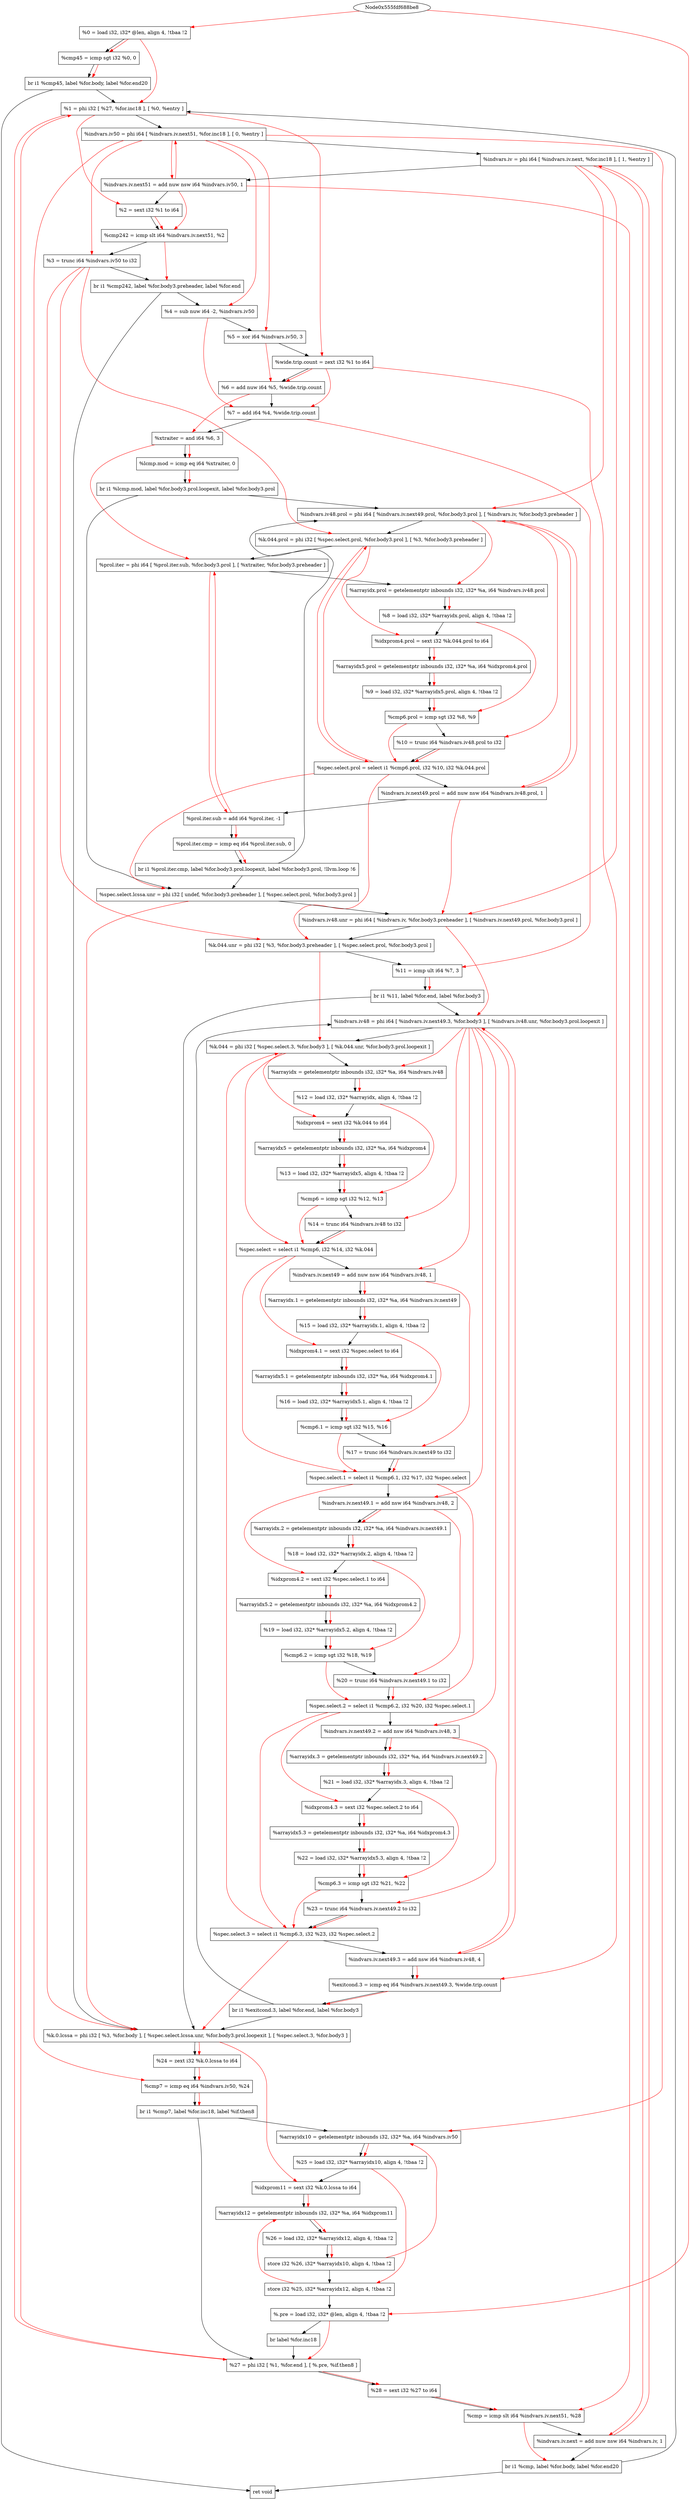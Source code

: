 digraph "CDFG for'func' function" {
	Node0x555fdf689088[shape=record, label="  %0 = load i32, i32* @len, align 4, !tbaa !2"];
	Node0x555fdf689fe0[shape=record, label="  %cmp45 = icmp sgt i32 %0, 0"];
	Node0x555fdf613db8[shape=record, label="  br i1 %cmp45, label %for.body, label %for.end20"];
	Node0x555fdf68a2f8[shape=record, label="  %1 = phi i32 [ %27, %for.inc18 ], [ %0, %entry ]"];
	Node0x555fdf68a4a8[shape=record, label="  %indvars.iv50 = phi i64 [ %indvars.iv.next51, %for.inc18 ], [ 0, %entry ]"];
	Node0x555fdf68a668[shape=record, label="  %indvars.iv = phi i64 [ %indvars.iv.next, %for.inc18 ], [ 1, %entry ]"];
	Node0x555fdf68a790[shape=record, label="  %indvars.iv.next51 = add nuw nsw i64 %indvars.iv50, 1"];
	Node0x555fdf68a458[shape=record, label="  %2 = sext i32 %1 to i64"];
	Node0x555fdf68a860[shape=record, label="  %cmp242 = icmp slt i64 %indvars.iv.next51, %2"];
	Node0x555fdf68a8b8[shape=record, label="  %3 = trunc i64 %indvars.iv50 to i32"];
	Node0x555fdf61f228[shape=record, label="  br i1 %cmp242, label %for.body3.preheader, label %for.end"];
	Node0x555fdf68aab0[shape=record, label="  %4 = sub nuw i64 -2, %indvars.iv50"];
	Node0x555fdf68ab70[shape=record, label="  %5 = xor i64 %indvars.iv50, 3"];
	Node0x555fdf68a968[shape=record, label="  %wide.trip.count = zext i32 %1 to i64"];
	Node0x555fdf68ade0[shape=record, label="  %6 = add nuw i64 %5, %wide.trip.count"];
	Node0x555fdf68ae50[shape=record, label="  %7 = add i64 %4, %wide.trip.count"];
	Node0x555fdf68aec0[shape=record, label="  %xtraiter = and i64 %6, 3"];
	Node0x555fdf68af30[shape=record, label="  %lcmp.mod = icmp eq i64 %xtraiter, 0"];
	Node0x555fdf61f348[shape=record, label="  br i1 %lcmp.mod, label %for.body3.prol.loopexit, label %for.body3.prol"];
	Node0x555fdf68b248[shape=record, label="  %indvars.iv48.prol = phi i64 [ %indvars.iv.next49.prol, %for.body3.prol ], [ %indvars.iv, %for.body3.preheader ]"];
	Node0x555fdf68b3f8[shape=record, label="  %k.044.prol = phi i32 [ %spec.select.prol, %for.body3.prol ], [ %3, %for.body3.preheader ]"];
	Node0x555fdf68b588[shape=record, label="  %prol.iter = phi i64 [ %prol.iter.sub, %for.body3.prol ], [ %xtraiter, %for.body3.preheader ]"];
	Node0x555fdf68b680[shape=record, label="  %arrayidx.prol = getelementptr inbounds i32, i32* %a, i64 %indvars.iv48.prol"];
	Node0x555fdf68b6e8[shape=record, label="  %8 = load i32, i32* %arrayidx.prol, align 4, !tbaa !2"];
	Node0x555fdf68bd58[shape=record, label="  %idxprom4.prol = sext i32 %k.044.prol to i64"];
	Node0x555fdf68bdd0[shape=record, label="  %arrayidx5.prol = getelementptr inbounds i32, i32* %a, i64 %idxprom4.prol"];
	Node0x555fdf68be68[shape=record, label="  %9 = load i32, i32* %arrayidx5.prol, align 4, !tbaa !2"];
	Node0x555fdf68bee0[shape=record, label="  %cmp6.prol = icmp sgt i32 %8, %9"];
	Node0x555fdf68bfc8[shape=record, label="  %10 = trunc i64 %indvars.iv48.prol to i32"];
	Node0x555fdf61f588[shape=record, label="  %spec.select.prol = select i1 %cmp6.prol, i32 %10, i32 %k.044.prol"];
	Node0x555fdf68c360[shape=record, label="  %indvars.iv.next49.prol = add nuw nsw i64 %indvars.iv48.prol, 1"];
	Node0x555fdf68c3d0[shape=record, label="  %prol.iter.sub = add i64 %prol.iter, -1"];
	Node0x555fdf68c440[shape=record, label="  %prol.iter.cmp = icmp eq i64 %prol.iter.sub, 0"];
	Node0x555fdf68c4c8[shape=record, label="  br i1 %prol.iter.cmp, label %for.body3.prol.loopexit, label %for.body3.prol, !llvm.loop !6"];
	Node0x555fdf68aaf8[shape=record, label="  %spec.select.lcssa.unr = phi i32 [ undef, %for.body3.preheader ], [ %spec.select.prol, %for.body3.prol ]"];
	Node0x555fdf68cab8[shape=record, label="  %indvars.iv48.unr = phi i64 [ %indvars.iv, %for.body3.preheader ], [ %indvars.iv.next49.prol, %for.body3.prol ]"];
	Node0x555fdf68cb88[shape=record, label="  %k.044.unr = phi i32 [ %3, %for.body3.preheader ], [ %spec.select.prol, %for.body3.prol ]"];
	Node0x555fdf68cc50[shape=record, label="  %11 = icmp ult i64 %7, 3"];
	Node0x555fdf68cd28[shape=record, label="  br i1 %11, label %for.end, label %for.body3"];
	Node0x555fdf68cdd8[shape=record, label="  %indvars.iv48 = phi i64 [ %indvars.iv.next49.3, %for.body3 ], [ %indvars.iv48.unr, %for.body3.prol.loopexit ]"];
	Node0x555fdf68cf08[shape=record, label="  %k.044 = phi i32 [ %spec.select.3, %for.body3 ], [ %k.044.unr, %for.body3.prol.loopexit ]"];
	Node0x555fdf68cff0[shape=record, label="  %arrayidx = getelementptr inbounds i32, i32* %a, i64 %indvars.iv48"];
	Node0x555fdf68b118[shape=record, label="  %12 = load i32, i32* %arrayidx, align 4, !tbaa !2"];
	Node0x555fdf68b358[shape=record, label="  %idxprom4 = sext i32 %k.044 to i64"];
	Node0x555fdf68d070[shape=record, label="  %arrayidx5 = getelementptr inbounds i32, i32* %a, i64 %idxprom4"];
	Node0x555fdf68d108[shape=record, label="  %13 = load i32, i32* %arrayidx5, align 4, !tbaa !2"];
	Node0x555fdf68d180[shape=record, label="  %cmp6 = icmp sgt i32 %12, %13"];
	Node0x555fdf68d1f8[shape=record, label="  %14 = trunc i64 %indvars.iv48 to i32"];
	Node0x555fdf68d288[shape=record, label="  %spec.select = select i1 %cmp6, i32 %14, i32 %k.044"];
	Node0x555fdf68d360[shape=record, label="  %indvars.iv.next49 = add nuw nsw i64 %indvars.iv48, 1"];
	Node0x555fdf68d460[shape=record, label="  %arrayidx.1 = getelementptr inbounds i32, i32* %a, i64 %indvars.iv.next49"];
	Node0x555fdf68dcd8[shape=record, label="  %15 = load i32, i32* %arrayidx.1, align 4, !tbaa !2"];
	Node0x555fdf68dd38[shape=record, label="  %idxprom4.1 = sext i32 %spec.select to i64"];
	Node0x555fdf68ddb0[shape=record, label="  %arrayidx5.1 = getelementptr inbounds i32, i32* %a, i64 %idxprom4.1"];
	Node0x555fdf68de48[shape=record, label="  %16 = load i32, i32* %arrayidx5.1, align 4, !tbaa !2"];
	Node0x555fdf68dec0[shape=record, label="  %cmp6.1 = icmp sgt i32 %15, %16"];
	Node0x555fdf68df98[shape=record, label="  %17 = trunc i64 %indvars.iv.next49 to i32"];
	Node0x555fdf61f468[shape=record, label="  %spec.select.1 = select i1 %cmp6.1, i32 %17, i32 %spec.select"];
	Node0x555fdf68e010[shape=record, label="  %indvars.iv.next49.1 = add nsw i64 %indvars.iv48, 2"];
	Node0x555fdf68e110[shape=record, label="  %arrayidx.2 = getelementptr inbounds i32, i32* %a, i64 %indvars.iv.next49.1"];
	Node0x555fdf68e178[shape=record, label="  %18 = load i32, i32* %arrayidx.2, align 4, !tbaa !2"];
	Node0x555fdf68e1d8[shape=record, label="  %idxprom4.2 = sext i32 %spec.select.1 to i64"];
	Node0x555fdf68e250[shape=record, label="  %arrayidx5.2 = getelementptr inbounds i32, i32* %a, i64 %idxprom4.2"];
	Node0x555fdf68e908[shape=record, label="  %19 = load i32, i32* %arrayidx5.2, align 4, !tbaa !2"];
	Node0x555fdf68e980[shape=record, label="  %cmp6.2 = icmp sgt i32 %18, %19"];
	Node0x555fdf68ea58[shape=record, label="  %20 = trunc i64 %indvars.iv.next49.1 to i32"];
	Node0x555fdf68eae8[shape=record, label="  %spec.select.2 = select i1 %cmp6.2, i32 %20, i32 %spec.select.1"];
	Node0x555fdf68eb60[shape=record, label="  %indvars.iv.next49.2 = add nsw i64 %indvars.iv48, 3"];
	Node0x555fdf68ec30[shape=record, label="  %arrayidx.3 = getelementptr inbounds i32, i32* %a, i64 %indvars.iv.next49.2"];
	Node0x555fdf68ec98[shape=record, label="  %21 = load i32, i32* %arrayidx.3, align 4, !tbaa !2"];
	Node0x555fdf68ecf8[shape=record, label="  %idxprom4.3 = sext i32 %spec.select.2 to i64"];
	Node0x555fdf68ed70[shape=record, label="  %arrayidx5.3 = getelementptr inbounds i32, i32* %a, i64 %idxprom4.3"];
	Node0x555fdf68ee08[shape=record, label="  %22 = load i32, i32* %arrayidx5.3, align 4, !tbaa !2"];
	Node0x555fdf68ee80[shape=record, label="  %cmp6.3 = icmp sgt i32 %21, %22"];
	Node0x555fdf68ef58[shape=record, label="  %23 = trunc i64 %indvars.iv.next49.2 to i32"];
	Node0x555fdf68efe8[shape=record, label="  %spec.select.3 = select i1 %cmp6.3, i32 %23, i32 %spec.select.2"];
	Node0x555fdf68f060[shape=record, label="  %indvars.iv.next49.3 = add nsw i64 %indvars.iv48, 4"];
	Node0x555fdf68f0d0[shape=record, label="  %exitcond.3 = icmp eq i64 %indvars.iv.next49.3, %wide.trip.count"];
	Node0x555fdf68f158[shape=record, label="  br i1 %exitcond.3, label %for.end, label %for.body3"];
	Node0x555fdf68f1a8[shape=record, label="  %k.0.lcssa = phi i32 [ %3, %for.body ], [ %spec.select.lcssa.unr, %for.body3.prol.loopexit ], [ %spec.select.3, %for.body3 ]"];
	Node0x555fdf68aa38[shape=record, label="  %24 = zext i32 %k.0.lcssa to i64"];
	Node0x555fdf68f290[shape=record, label="  %cmp7 = icmp eq i64 %indvars.iv50, %24"];
	Node0x555fdf68f368[shape=record, label="  br i1 %cmp7, label %for.inc18, label %if.then8"];
	Node0x555fdf68f3e0[shape=record, label="  %arrayidx10 = getelementptr inbounds i32, i32* %a, i64 %indvars.iv50"];
	Node0x555fdf68b068[shape=record, label="  %25 = load i32, i32* %arrayidx10, align 4, !tbaa !2"];
	Node0x555fdf68b4d8[shape=record, label="  %idxprom11 = sext i32 %k.0.lcssa to i64"];
	Node0x555fdf68f490[shape=record, label="  %arrayidx12 = getelementptr inbounds i32, i32* %a, i64 %idxprom11"];
	Node0x555fdf68f528[shape=record, label="  %26 = load i32, i32* %arrayidx12, align 4, !tbaa !2"];
	Node0x555fdf68f5a0[shape=record, label="  store i32 %26, i32* %arrayidx10, align 4, !tbaa !2"];
	Node0x555fdf68f620[shape=record, label="  store i32 %25, i32* %arrayidx12, align 4, !tbaa !2"];
	Node0x555fdf68f688[shape=record, label="  %.pre = load i32, i32* @len, align 4, !tbaa !2"];
	Node0x555fdf68f708[shape=record, label="  br label %for.inc18"];
	Node0x555fdf68f758[shape=record, label="  %27 = phi i32 [ %1, %for.end ], [ %.pre, %if.then8 ]"];
	Node0x555fdf68a0d8[shape=record, label="  %28 = sext i32 %27 to i64"];
	Node0x555fdf68f850[shape=record, label="  %cmp = icmp slt i64 %indvars.iv.next51, %28"];
	Node0x555fdf68f8e0[shape=record, label="  %indvars.iv.next = add nuw nsw i64 %indvars.iv, 1"];
	Node0x555fdf68f968[shape=record, label="  br i1 %cmp, label %for.body, label %for.end20"];
	Node0x555fdf68a230[shape=record, label="  ret void"];
	Node0x555fdf689088 -> Node0x555fdf689fe0
	Node0x555fdf689fe0 -> Node0x555fdf613db8
	Node0x555fdf613db8 -> Node0x555fdf68a2f8
	Node0x555fdf613db8 -> Node0x555fdf68a230
	Node0x555fdf68a2f8 -> Node0x555fdf68a4a8
	Node0x555fdf68a4a8 -> Node0x555fdf68a668
	Node0x555fdf68a668 -> Node0x555fdf68a790
	Node0x555fdf68a790 -> Node0x555fdf68a458
	Node0x555fdf68a458 -> Node0x555fdf68a860
	Node0x555fdf68a860 -> Node0x555fdf68a8b8
	Node0x555fdf68a8b8 -> Node0x555fdf61f228
	Node0x555fdf61f228 -> Node0x555fdf68aab0
	Node0x555fdf61f228 -> Node0x555fdf68f1a8
	Node0x555fdf68aab0 -> Node0x555fdf68ab70
	Node0x555fdf68ab70 -> Node0x555fdf68a968
	Node0x555fdf68a968 -> Node0x555fdf68ade0
	Node0x555fdf68ade0 -> Node0x555fdf68ae50
	Node0x555fdf68ae50 -> Node0x555fdf68aec0
	Node0x555fdf68aec0 -> Node0x555fdf68af30
	Node0x555fdf68af30 -> Node0x555fdf61f348
	Node0x555fdf61f348 -> Node0x555fdf68aaf8
	Node0x555fdf61f348 -> Node0x555fdf68b248
	Node0x555fdf68b248 -> Node0x555fdf68b3f8
	Node0x555fdf68b3f8 -> Node0x555fdf68b588
	Node0x555fdf68b588 -> Node0x555fdf68b680
	Node0x555fdf68b680 -> Node0x555fdf68b6e8
	Node0x555fdf68b6e8 -> Node0x555fdf68bd58
	Node0x555fdf68bd58 -> Node0x555fdf68bdd0
	Node0x555fdf68bdd0 -> Node0x555fdf68be68
	Node0x555fdf68be68 -> Node0x555fdf68bee0
	Node0x555fdf68bee0 -> Node0x555fdf68bfc8
	Node0x555fdf68bfc8 -> Node0x555fdf61f588
	Node0x555fdf61f588 -> Node0x555fdf68c360
	Node0x555fdf68c360 -> Node0x555fdf68c3d0
	Node0x555fdf68c3d0 -> Node0x555fdf68c440
	Node0x555fdf68c440 -> Node0x555fdf68c4c8
	Node0x555fdf68c4c8 -> Node0x555fdf68aaf8
	Node0x555fdf68c4c8 -> Node0x555fdf68b248
	Node0x555fdf68aaf8 -> Node0x555fdf68cab8
	Node0x555fdf68cab8 -> Node0x555fdf68cb88
	Node0x555fdf68cb88 -> Node0x555fdf68cc50
	Node0x555fdf68cc50 -> Node0x555fdf68cd28
	Node0x555fdf68cd28 -> Node0x555fdf68f1a8
	Node0x555fdf68cd28 -> Node0x555fdf68cdd8
	Node0x555fdf68cdd8 -> Node0x555fdf68cf08
	Node0x555fdf68cf08 -> Node0x555fdf68cff0
	Node0x555fdf68cff0 -> Node0x555fdf68b118
	Node0x555fdf68b118 -> Node0x555fdf68b358
	Node0x555fdf68b358 -> Node0x555fdf68d070
	Node0x555fdf68d070 -> Node0x555fdf68d108
	Node0x555fdf68d108 -> Node0x555fdf68d180
	Node0x555fdf68d180 -> Node0x555fdf68d1f8
	Node0x555fdf68d1f8 -> Node0x555fdf68d288
	Node0x555fdf68d288 -> Node0x555fdf68d360
	Node0x555fdf68d360 -> Node0x555fdf68d460
	Node0x555fdf68d460 -> Node0x555fdf68dcd8
	Node0x555fdf68dcd8 -> Node0x555fdf68dd38
	Node0x555fdf68dd38 -> Node0x555fdf68ddb0
	Node0x555fdf68ddb0 -> Node0x555fdf68de48
	Node0x555fdf68de48 -> Node0x555fdf68dec0
	Node0x555fdf68dec0 -> Node0x555fdf68df98
	Node0x555fdf68df98 -> Node0x555fdf61f468
	Node0x555fdf61f468 -> Node0x555fdf68e010
	Node0x555fdf68e010 -> Node0x555fdf68e110
	Node0x555fdf68e110 -> Node0x555fdf68e178
	Node0x555fdf68e178 -> Node0x555fdf68e1d8
	Node0x555fdf68e1d8 -> Node0x555fdf68e250
	Node0x555fdf68e250 -> Node0x555fdf68e908
	Node0x555fdf68e908 -> Node0x555fdf68e980
	Node0x555fdf68e980 -> Node0x555fdf68ea58
	Node0x555fdf68ea58 -> Node0x555fdf68eae8
	Node0x555fdf68eae8 -> Node0x555fdf68eb60
	Node0x555fdf68eb60 -> Node0x555fdf68ec30
	Node0x555fdf68ec30 -> Node0x555fdf68ec98
	Node0x555fdf68ec98 -> Node0x555fdf68ecf8
	Node0x555fdf68ecf8 -> Node0x555fdf68ed70
	Node0x555fdf68ed70 -> Node0x555fdf68ee08
	Node0x555fdf68ee08 -> Node0x555fdf68ee80
	Node0x555fdf68ee80 -> Node0x555fdf68ef58
	Node0x555fdf68ef58 -> Node0x555fdf68efe8
	Node0x555fdf68efe8 -> Node0x555fdf68f060
	Node0x555fdf68f060 -> Node0x555fdf68f0d0
	Node0x555fdf68f0d0 -> Node0x555fdf68f158
	Node0x555fdf68f158 -> Node0x555fdf68f1a8
	Node0x555fdf68f158 -> Node0x555fdf68cdd8
	Node0x555fdf68f1a8 -> Node0x555fdf68aa38
	Node0x555fdf68aa38 -> Node0x555fdf68f290
	Node0x555fdf68f290 -> Node0x555fdf68f368
	Node0x555fdf68f368 -> Node0x555fdf68f758
	Node0x555fdf68f368 -> Node0x555fdf68f3e0
	Node0x555fdf68f3e0 -> Node0x555fdf68b068
	Node0x555fdf68b068 -> Node0x555fdf68b4d8
	Node0x555fdf68b4d8 -> Node0x555fdf68f490
	Node0x555fdf68f490 -> Node0x555fdf68f528
	Node0x555fdf68f528 -> Node0x555fdf68f5a0
	Node0x555fdf68f5a0 -> Node0x555fdf68f620
	Node0x555fdf68f620 -> Node0x555fdf68f688
	Node0x555fdf68f688 -> Node0x555fdf68f708
	Node0x555fdf68f708 -> Node0x555fdf68f758
	Node0x555fdf68f758 -> Node0x555fdf68a0d8
	Node0x555fdf68a0d8 -> Node0x555fdf68f850
	Node0x555fdf68f850 -> Node0x555fdf68f8e0
	Node0x555fdf68f8e0 -> Node0x555fdf68f968
	Node0x555fdf68f968 -> Node0x555fdf68a2f8
	Node0x555fdf68f968 -> Node0x555fdf68a230
edge [color=red]
	Node0x555fdf688be8 -> Node0x555fdf689088
	Node0x555fdf689088 -> Node0x555fdf689fe0
	Node0x555fdf689fe0 -> Node0x555fdf613db8
	Node0x555fdf68f758 -> Node0x555fdf68a2f8
	Node0x555fdf689088 -> Node0x555fdf68a2f8
	Node0x555fdf68a790 -> Node0x555fdf68a4a8
	Node0x555fdf68f8e0 -> Node0x555fdf68a668
	Node0x555fdf68a4a8 -> Node0x555fdf68a790
	Node0x555fdf68a2f8 -> Node0x555fdf68a458
	Node0x555fdf68a790 -> Node0x555fdf68a860
	Node0x555fdf68a458 -> Node0x555fdf68a860
	Node0x555fdf68a4a8 -> Node0x555fdf68a8b8
	Node0x555fdf68a860 -> Node0x555fdf61f228
	Node0x555fdf68a4a8 -> Node0x555fdf68aab0
	Node0x555fdf68a4a8 -> Node0x555fdf68ab70
	Node0x555fdf68a2f8 -> Node0x555fdf68a968
	Node0x555fdf68ab70 -> Node0x555fdf68ade0
	Node0x555fdf68a968 -> Node0x555fdf68ade0
	Node0x555fdf68aab0 -> Node0x555fdf68ae50
	Node0x555fdf68a968 -> Node0x555fdf68ae50
	Node0x555fdf68ade0 -> Node0x555fdf68aec0
	Node0x555fdf68aec0 -> Node0x555fdf68af30
	Node0x555fdf68af30 -> Node0x555fdf61f348
	Node0x555fdf68c360 -> Node0x555fdf68b248
	Node0x555fdf68a668 -> Node0x555fdf68b248
	Node0x555fdf61f588 -> Node0x555fdf68b3f8
	Node0x555fdf68a8b8 -> Node0x555fdf68b3f8
	Node0x555fdf68c3d0 -> Node0x555fdf68b588
	Node0x555fdf68aec0 -> Node0x555fdf68b588
	Node0x555fdf68b248 -> Node0x555fdf68b680
	Node0x555fdf68b680 -> Node0x555fdf68b6e8
	Node0x555fdf68b3f8 -> Node0x555fdf68bd58
	Node0x555fdf68bd58 -> Node0x555fdf68bdd0
	Node0x555fdf68bdd0 -> Node0x555fdf68be68
	Node0x555fdf68b6e8 -> Node0x555fdf68bee0
	Node0x555fdf68be68 -> Node0x555fdf68bee0
	Node0x555fdf68b248 -> Node0x555fdf68bfc8
	Node0x555fdf68bee0 -> Node0x555fdf61f588
	Node0x555fdf68bfc8 -> Node0x555fdf61f588
	Node0x555fdf68b3f8 -> Node0x555fdf61f588
	Node0x555fdf68b248 -> Node0x555fdf68c360
	Node0x555fdf68b588 -> Node0x555fdf68c3d0
	Node0x555fdf68c3d0 -> Node0x555fdf68c440
	Node0x555fdf68c440 -> Node0x555fdf68c4c8
	Node0x555fdf61f588 -> Node0x555fdf68aaf8
	Node0x555fdf68a668 -> Node0x555fdf68cab8
	Node0x555fdf68c360 -> Node0x555fdf68cab8
	Node0x555fdf68a8b8 -> Node0x555fdf68cb88
	Node0x555fdf61f588 -> Node0x555fdf68cb88
	Node0x555fdf68ae50 -> Node0x555fdf68cc50
	Node0x555fdf68cc50 -> Node0x555fdf68cd28
	Node0x555fdf68f060 -> Node0x555fdf68cdd8
	Node0x555fdf68cab8 -> Node0x555fdf68cdd8
	Node0x555fdf68efe8 -> Node0x555fdf68cf08
	Node0x555fdf68cb88 -> Node0x555fdf68cf08
	Node0x555fdf68cdd8 -> Node0x555fdf68cff0
	Node0x555fdf68cff0 -> Node0x555fdf68b118
	Node0x555fdf68cf08 -> Node0x555fdf68b358
	Node0x555fdf68b358 -> Node0x555fdf68d070
	Node0x555fdf68d070 -> Node0x555fdf68d108
	Node0x555fdf68b118 -> Node0x555fdf68d180
	Node0x555fdf68d108 -> Node0x555fdf68d180
	Node0x555fdf68cdd8 -> Node0x555fdf68d1f8
	Node0x555fdf68d180 -> Node0x555fdf68d288
	Node0x555fdf68d1f8 -> Node0x555fdf68d288
	Node0x555fdf68cf08 -> Node0x555fdf68d288
	Node0x555fdf68cdd8 -> Node0x555fdf68d360
	Node0x555fdf68d360 -> Node0x555fdf68d460
	Node0x555fdf68d460 -> Node0x555fdf68dcd8
	Node0x555fdf68d288 -> Node0x555fdf68dd38
	Node0x555fdf68dd38 -> Node0x555fdf68ddb0
	Node0x555fdf68ddb0 -> Node0x555fdf68de48
	Node0x555fdf68dcd8 -> Node0x555fdf68dec0
	Node0x555fdf68de48 -> Node0x555fdf68dec0
	Node0x555fdf68d360 -> Node0x555fdf68df98
	Node0x555fdf68dec0 -> Node0x555fdf61f468
	Node0x555fdf68df98 -> Node0x555fdf61f468
	Node0x555fdf68d288 -> Node0x555fdf61f468
	Node0x555fdf68cdd8 -> Node0x555fdf68e010
	Node0x555fdf68e010 -> Node0x555fdf68e110
	Node0x555fdf68e110 -> Node0x555fdf68e178
	Node0x555fdf61f468 -> Node0x555fdf68e1d8
	Node0x555fdf68e1d8 -> Node0x555fdf68e250
	Node0x555fdf68e250 -> Node0x555fdf68e908
	Node0x555fdf68e178 -> Node0x555fdf68e980
	Node0x555fdf68e908 -> Node0x555fdf68e980
	Node0x555fdf68e010 -> Node0x555fdf68ea58
	Node0x555fdf68e980 -> Node0x555fdf68eae8
	Node0x555fdf68ea58 -> Node0x555fdf68eae8
	Node0x555fdf61f468 -> Node0x555fdf68eae8
	Node0x555fdf68cdd8 -> Node0x555fdf68eb60
	Node0x555fdf68eb60 -> Node0x555fdf68ec30
	Node0x555fdf68ec30 -> Node0x555fdf68ec98
	Node0x555fdf68eae8 -> Node0x555fdf68ecf8
	Node0x555fdf68ecf8 -> Node0x555fdf68ed70
	Node0x555fdf68ed70 -> Node0x555fdf68ee08
	Node0x555fdf68ec98 -> Node0x555fdf68ee80
	Node0x555fdf68ee08 -> Node0x555fdf68ee80
	Node0x555fdf68eb60 -> Node0x555fdf68ef58
	Node0x555fdf68ee80 -> Node0x555fdf68efe8
	Node0x555fdf68ef58 -> Node0x555fdf68efe8
	Node0x555fdf68eae8 -> Node0x555fdf68efe8
	Node0x555fdf68cdd8 -> Node0x555fdf68f060
	Node0x555fdf68f060 -> Node0x555fdf68f0d0
	Node0x555fdf68a968 -> Node0x555fdf68f0d0
	Node0x555fdf68f0d0 -> Node0x555fdf68f158
	Node0x555fdf68a8b8 -> Node0x555fdf68f1a8
	Node0x555fdf68aaf8 -> Node0x555fdf68f1a8
	Node0x555fdf68efe8 -> Node0x555fdf68f1a8
	Node0x555fdf68f1a8 -> Node0x555fdf68aa38
	Node0x555fdf68a4a8 -> Node0x555fdf68f290
	Node0x555fdf68aa38 -> Node0x555fdf68f290
	Node0x555fdf68f290 -> Node0x555fdf68f368
	Node0x555fdf68a4a8 -> Node0x555fdf68f3e0
	Node0x555fdf68f3e0 -> Node0x555fdf68b068
	Node0x555fdf68f1a8 -> Node0x555fdf68b4d8
	Node0x555fdf68b4d8 -> Node0x555fdf68f490
	Node0x555fdf68f490 -> Node0x555fdf68f528
	Node0x555fdf68f528 -> Node0x555fdf68f5a0
	Node0x555fdf68f5a0 -> Node0x555fdf68f3e0
	Node0x555fdf68b068 -> Node0x555fdf68f620
	Node0x555fdf68f620 -> Node0x555fdf68f490
	Node0x555fdf688be8 -> Node0x555fdf68f688
	Node0x555fdf68a2f8 -> Node0x555fdf68f758
	Node0x555fdf68f688 -> Node0x555fdf68f758
	Node0x555fdf68f758 -> Node0x555fdf68a0d8
	Node0x555fdf68a790 -> Node0x555fdf68f850
	Node0x555fdf68a0d8 -> Node0x555fdf68f850
	Node0x555fdf68a668 -> Node0x555fdf68f8e0
	Node0x555fdf68f850 -> Node0x555fdf68f968
}
